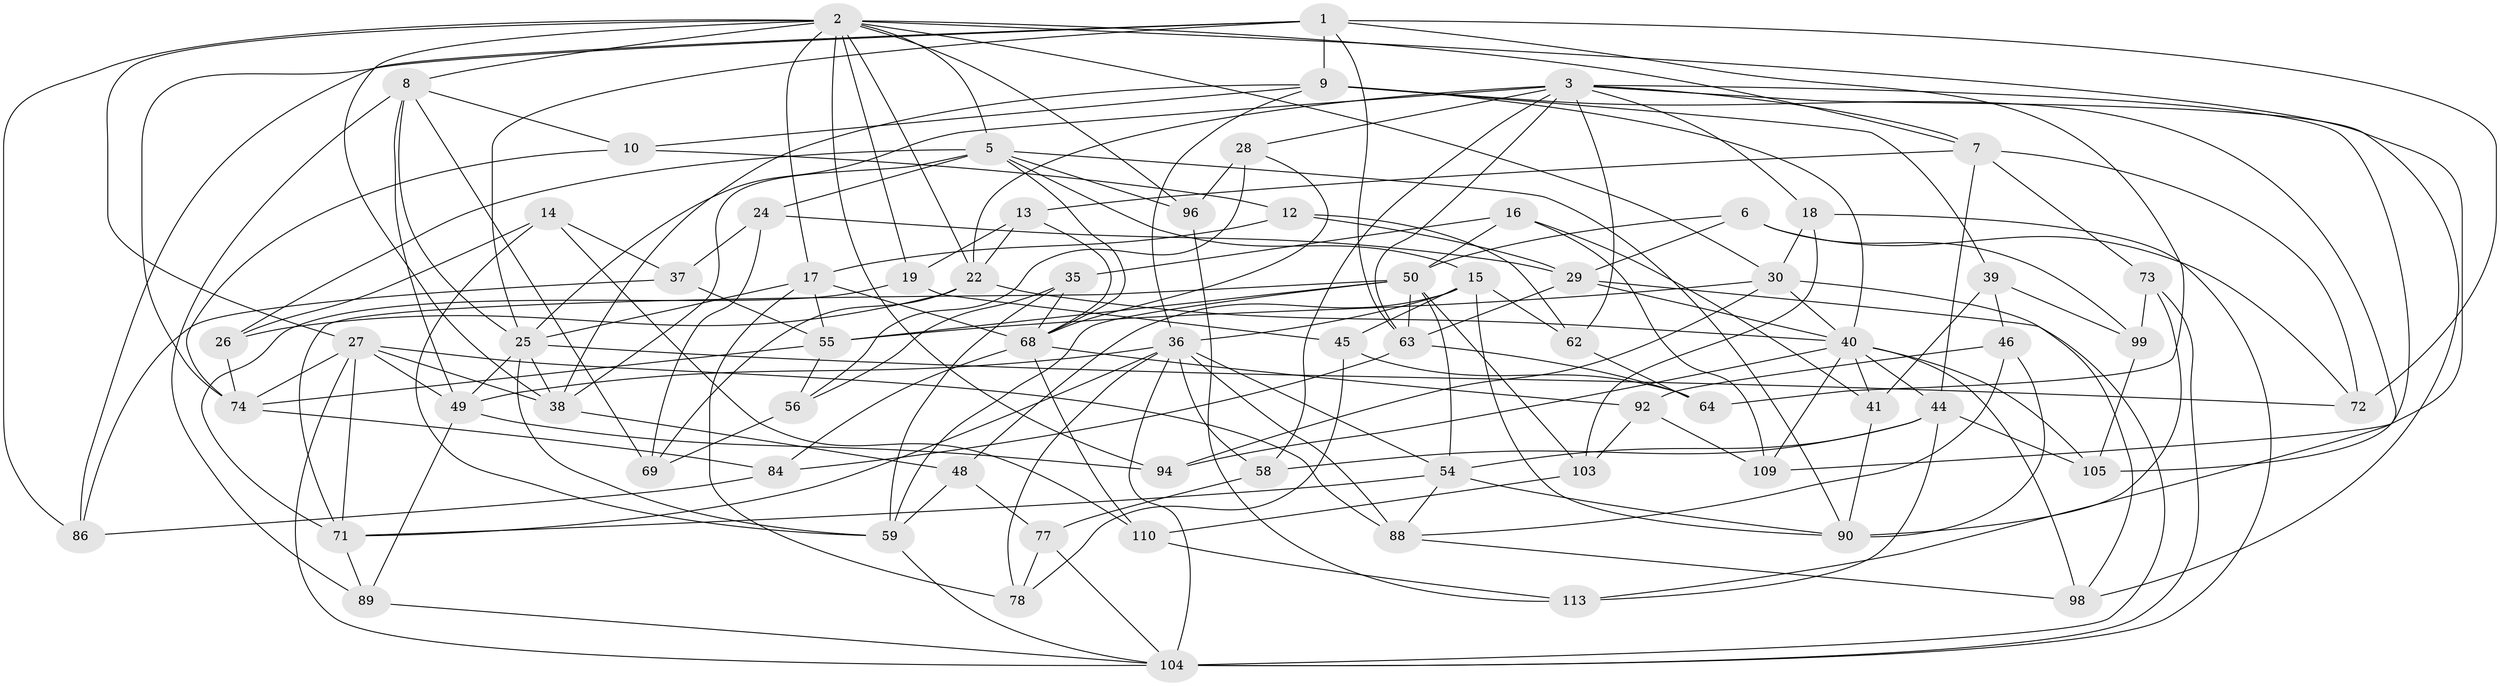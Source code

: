 // original degree distribution, {4: 1.0}
// Generated by graph-tools (version 1.1) at 2025/20/03/04/25 18:20:35]
// undirected, 70 vertices, 185 edges
graph export_dot {
graph [start="1"]
  node [color=gray90,style=filled];
  1 [super="+32+52"];
  2 [super="+61+4+42"];
  3 [super="+81+43"];
  5 [super="+20"];
  6;
  7 [super="+79"];
  8 [super="+34"];
  9 [super="+11"];
  10;
  12;
  13;
  14;
  15 [super="+83"];
  16;
  17 [super="+31"];
  18;
  19;
  22 [super="+23"];
  24;
  25 [super="+116+93"];
  26;
  27 [super="+102+106"];
  28;
  29 [super="+33"];
  30 [super="+80"];
  35;
  36 [super="+65+66+51"];
  37;
  38 [super="+107"];
  39;
  40 [super="+47"];
  41;
  44 [super="+87"];
  45;
  46;
  48;
  49 [super="+70"];
  50 [super="+53"];
  54 [super="+57"];
  55 [super="+101"];
  56;
  58;
  59 [super="+60"];
  62;
  63 [super="+85"];
  64;
  68 [super="+95+114"];
  69;
  71 [super="+76"];
  72;
  73;
  74 [super="+115"];
  77;
  78;
  84;
  86;
  88 [super="+108"];
  89;
  90 [super="+111"];
  92;
  94;
  96;
  98;
  99;
  103;
  104 [super="+112+117"];
  105;
  109;
  110;
  113;
  1 -- 63;
  1 -- 9 [weight=2];
  1 -- 72;
  1 -- 74;
  1 -- 64;
  1 -- 86;
  1 -- 25;
  2 -- 17;
  2 -- 5;
  2 -- 109;
  2 -- 30;
  2 -- 22;
  2 -- 96;
  2 -- 19;
  2 -- 86;
  2 -- 38;
  2 -- 7;
  2 -- 8;
  2 -- 27 [weight=2];
  2 -- 94;
  3 -- 105;
  3 -- 7;
  3 -- 18;
  3 -- 58;
  3 -- 63;
  3 -- 98;
  3 -- 22;
  3 -- 25;
  3 -- 28;
  3 -- 62;
  5 -- 26;
  5 -- 90;
  5 -- 96;
  5 -- 38;
  5 -- 24;
  5 -- 68;
  5 -- 15;
  6 -- 99;
  6 -- 72;
  6 -- 29;
  6 -- 50;
  7 -- 13;
  7 -- 72;
  7 -- 73;
  7 -- 44;
  8 -- 69;
  8 -- 89;
  8 -- 10;
  8 -- 49;
  8 -- 25;
  9 -- 10;
  9 -- 113;
  9 -- 36;
  9 -- 39;
  9 -- 40;
  9 -- 38;
  10 -- 12;
  10 -- 74;
  12 -- 29;
  12 -- 62;
  12 -- 17;
  13 -- 22;
  13 -- 68;
  13 -- 19;
  14 -- 37;
  14 -- 59;
  14 -- 110;
  14 -- 26;
  15 -- 45;
  15 -- 62;
  15 -- 36;
  15 -- 48;
  15 -- 90;
  16 -- 35;
  16 -- 41;
  16 -- 109;
  16 -- 50;
  17 -- 78;
  17 -- 55;
  17 -- 68;
  17 -- 25;
  18 -- 103;
  18 -- 104;
  18 -- 30;
  19 -- 45;
  19 -- 71;
  22 -- 69;
  22 -- 40;
  22 -- 26;
  24 -- 69;
  24 -- 37;
  24 -- 29;
  25 -- 38;
  25 -- 72;
  25 -- 59;
  25 -- 49;
  26 -- 74;
  27 -- 74;
  27 -- 104;
  27 -- 38;
  27 -- 88;
  27 -- 49;
  27 -- 71;
  28 -- 56;
  28 -- 68;
  28 -- 96;
  29 -- 63;
  29 -- 104;
  29 -- 40;
  30 -- 98;
  30 -- 94;
  30 -- 55;
  30 -- 40;
  35 -- 56;
  35 -- 59;
  35 -- 68;
  36 -- 58;
  36 -- 88 [weight=2];
  36 -- 49;
  36 -- 78;
  36 -- 104;
  36 -- 54;
  36 -- 71;
  37 -- 86;
  37 -- 55;
  38 -- 48;
  39 -- 46;
  39 -- 41;
  39 -- 99;
  40 -- 109;
  40 -- 105;
  40 -- 98;
  40 -- 94;
  40 -- 41;
  40 -- 44;
  41 -- 90;
  44 -- 58;
  44 -- 54;
  44 -- 105;
  44 -- 113;
  45 -- 64;
  45 -- 78;
  46 -- 92;
  46 -- 90;
  46 -- 88;
  48 -- 77;
  48 -- 59;
  49 -- 94;
  49 -- 89;
  50 -- 54;
  50 -- 63;
  50 -- 59;
  50 -- 103;
  50 -- 55;
  50 -- 71;
  54 -- 71;
  54 -- 90;
  54 -- 88;
  55 -- 56;
  55 -- 74;
  56 -- 69;
  58 -- 77;
  59 -- 104;
  62 -- 64;
  63 -- 84;
  63 -- 64;
  68 -- 110;
  68 -- 84;
  68 -- 92;
  71 -- 89;
  73 -- 104;
  73 -- 99;
  73 -- 90;
  74 -- 84;
  77 -- 78;
  77 -- 104;
  84 -- 86;
  88 -- 98;
  89 -- 104;
  92 -- 109;
  92 -- 103;
  96 -- 113;
  99 -- 105;
  103 -- 110;
  110 -- 113;
}
